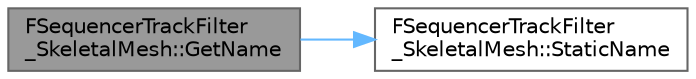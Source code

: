 digraph "FSequencerTrackFilter_SkeletalMesh::GetName"
{
 // INTERACTIVE_SVG=YES
 // LATEX_PDF_SIZE
  bgcolor="transparent";
  edge [fontname=Helvetica,fontsize=10,labelfontname=Helvetica,labelfontsize=10];
  node [fontname=Helvetica,fontsize=10,shape=box,height=0.2,width=0.4];
  rankdir="LR";
  Node1 [id="Node000001",label="FSequencerTrackFilter\l_SkeletalMesh::GetName",height=0.2,width=0.4,color="gray40", fillcolor="grey60", style="filled", fontcolor="black",tooltip=" "];
  Node1 -> Node2 [id="edge1_Node000001_Node000002",color="steelblue1",style="solid",tooltip=" "];
  Node2 [id="Node000002",label="FSequencerTrackFilter\l_SkeletalMesh::StaticName",height=0.2,width=0.4,color="grey40", fillcolor="white", style="filled",URL="$d0/d08/classFSequencerTrackFilter__SkeletalMesh.html#a38ca52619e414fa7f1f93fe1a6d4a71c",tooltip=" "];
}
